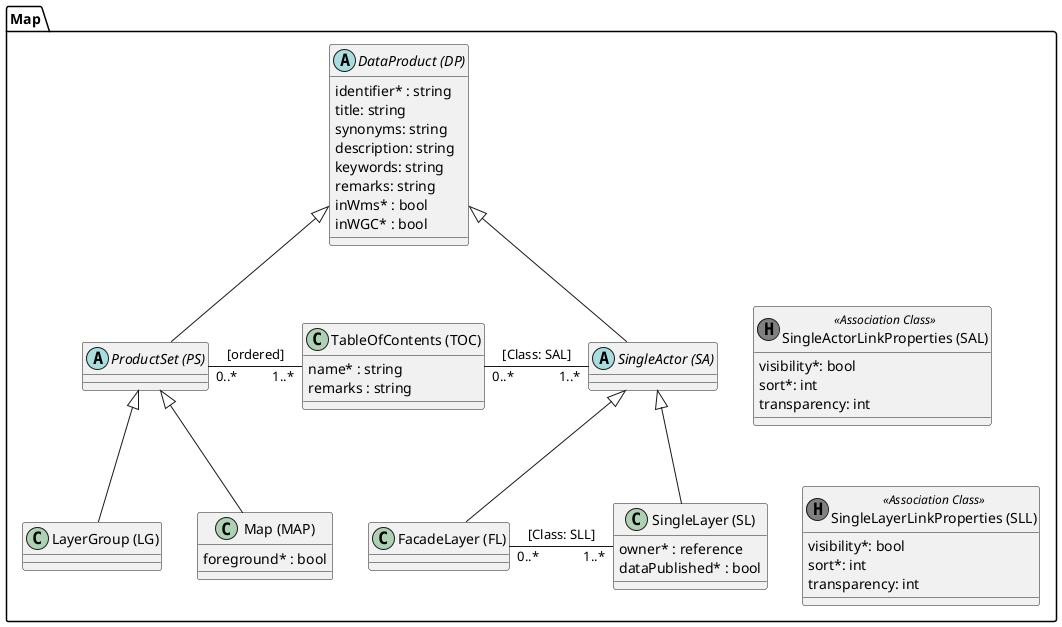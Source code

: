 @startuml

package Map {
  abstract class "DataProduct (DP)" as dp {
      identifier* : string
      title: string
      synonyms: string
      description: string
      keywords: string
      remarks: string
      inWms* : bool
      inWGC* : bool
  }
  
  abstract class "ProductSet (PS)" as ps
  class "LayerGroup (LG)" as lg

  class "Map (MAP)" as map {
    foreground* : bool
  }
  
  class "TableOfContents (TOC)" as toc {
    name* : string
    remarks : string
  }
  
  abstract class "SingleActor (SA)" as sa

  class "FacadeLayer (FL)" as fl

  class "SingleLayer (SL)" as sl {
    owner* : reference
    dataPublished* : bool
  }
  
  class "SingleLayerLinkProperties (SLL)" as sll << (H, grey) Association Class >> {
      visibility*: bool
      sort*: int
      transparency: int
  }

  class "SingleActorLinkProperties (SAL)" as sal << (H, grey) Association Class >> {
      visibility*: bool
      sort*: int
      transparency: int
  }
  
  dp <|-- ps
  ps <|-- lg
  ps <|-- map
  
  dp <|-- sa
  sa <|-- sl
  sa <|-- fl
  
  ps "0..*" - "1..*" toc : [ordered]
  
  toc "0..*" - "1..*" sa : [Class: SAL]  
  fl "0..*" - "1..*" sl : [Class: SLL]
  
  'layout help
  sa -[hidden]> sal
  sl -[hidden]> sll
}

@enduml